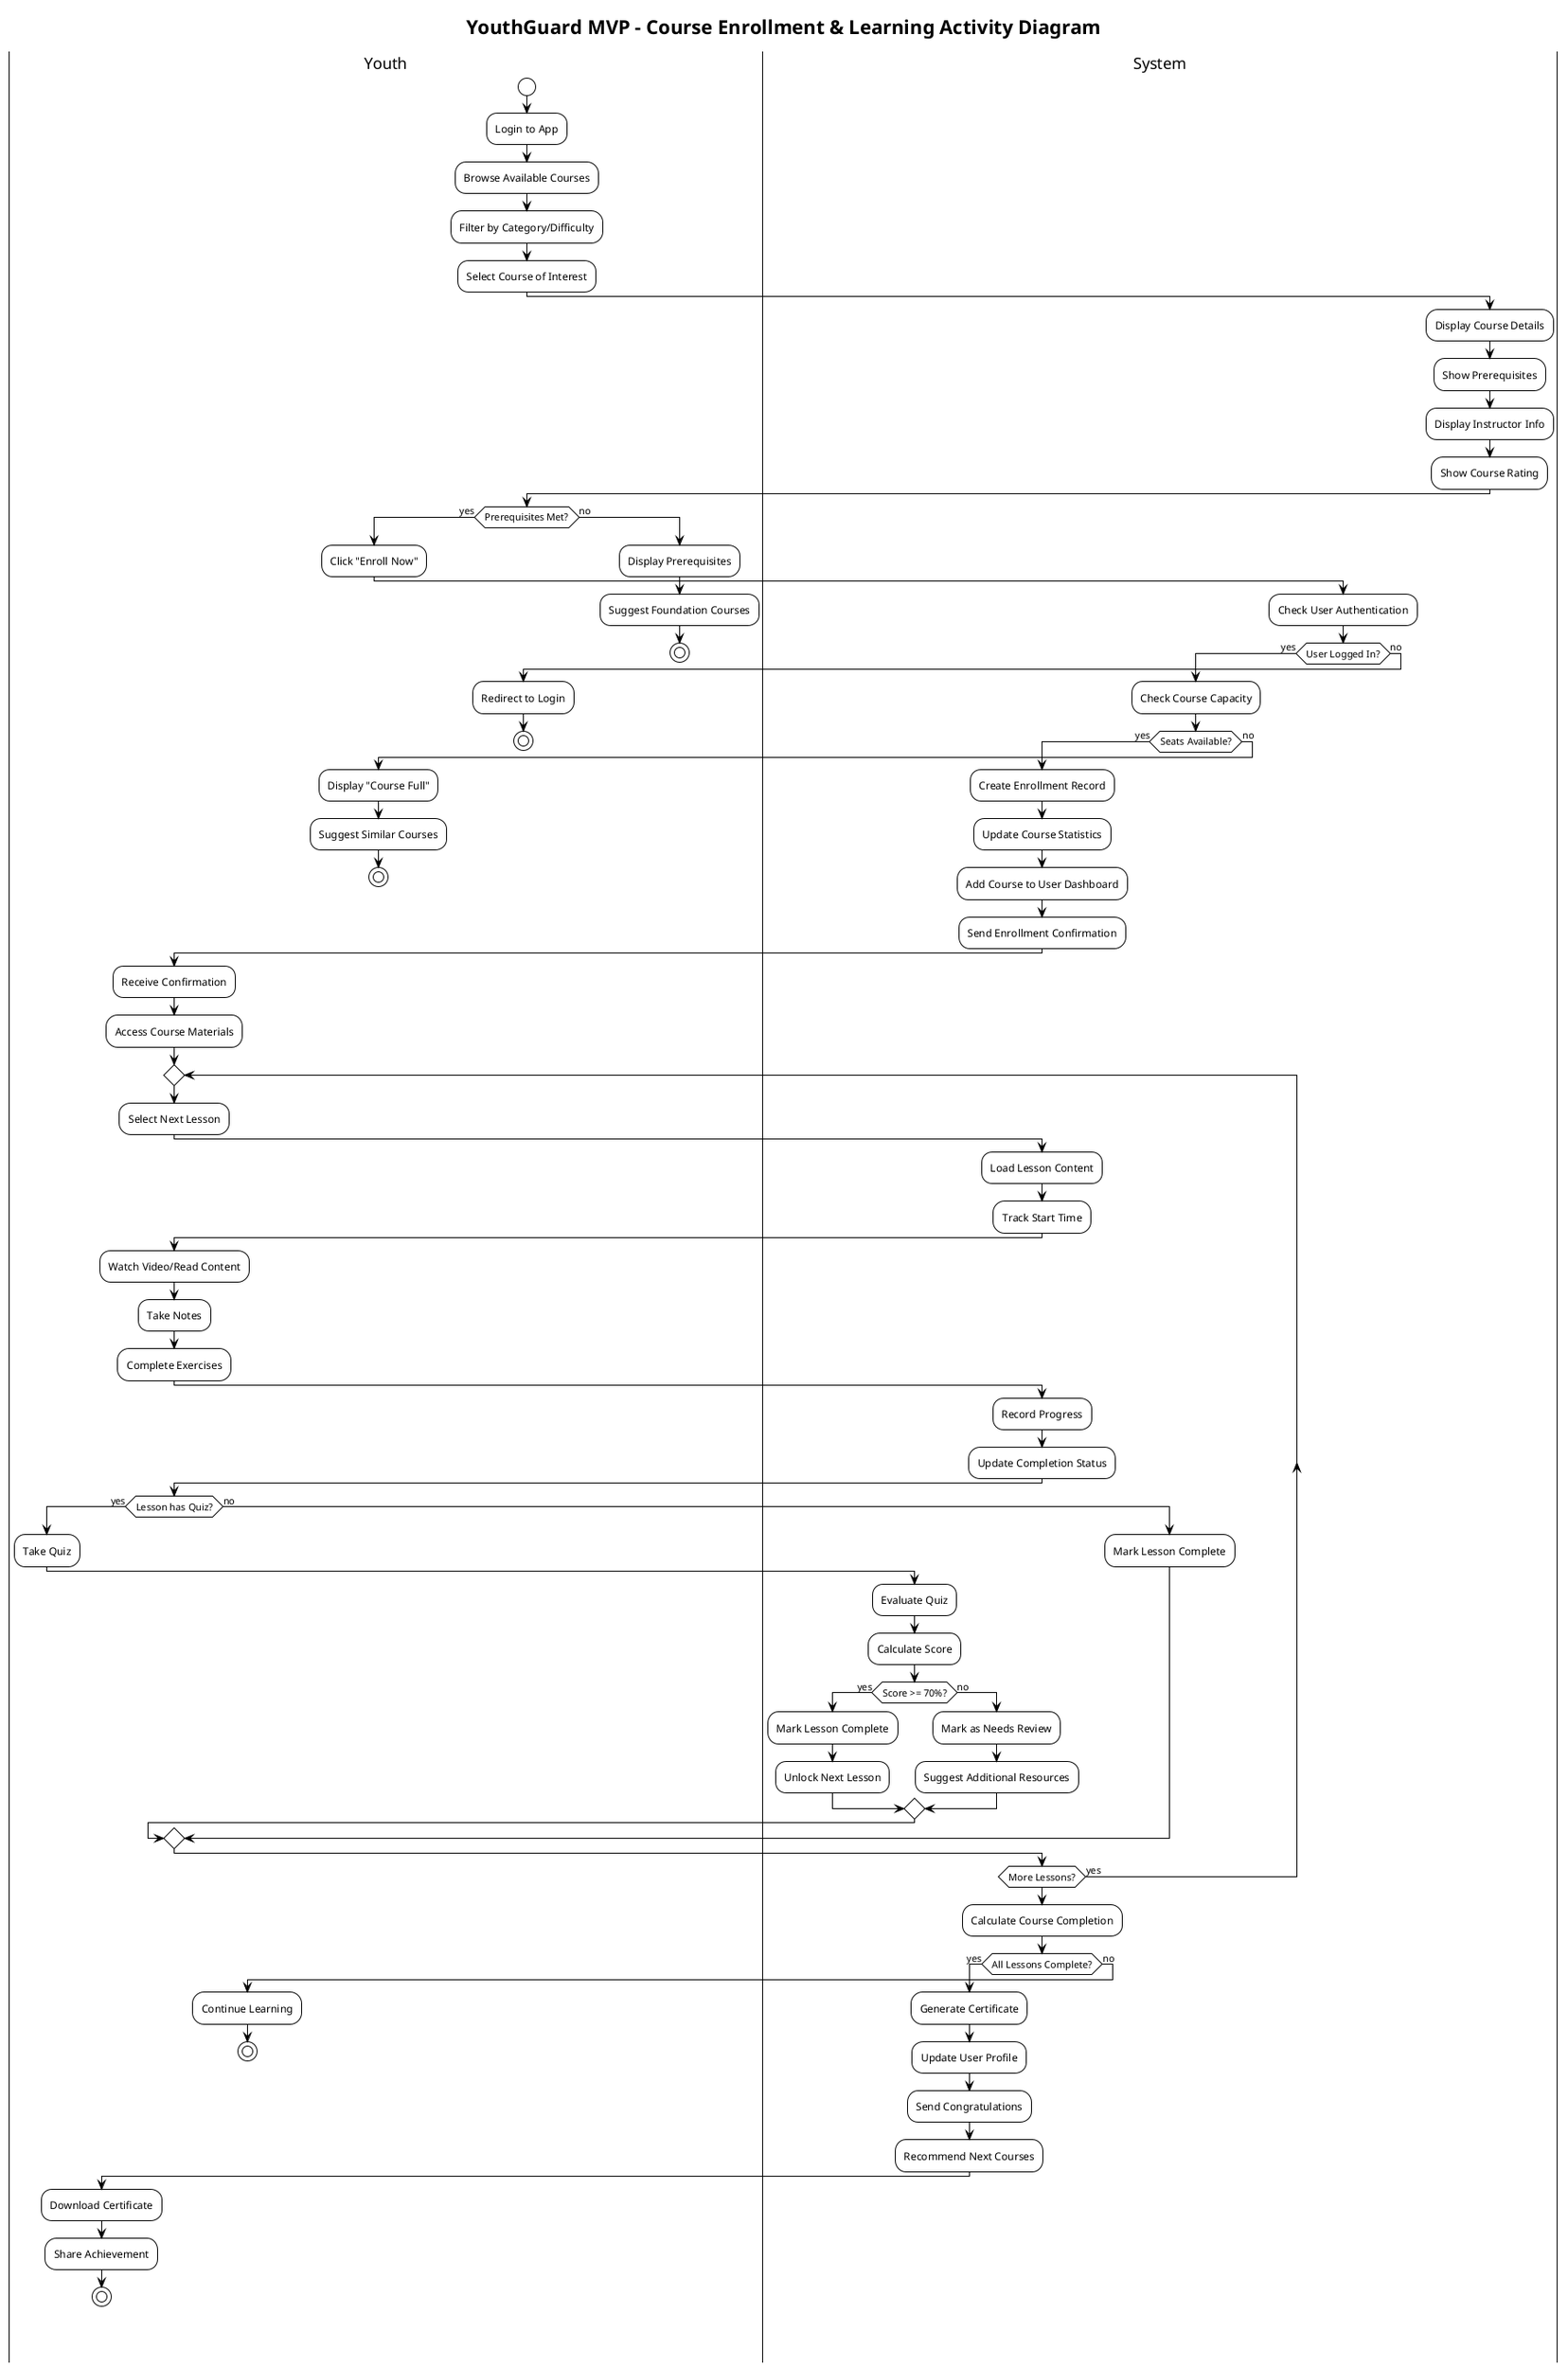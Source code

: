 @startuml YouthGuard_Activity_CourseEnrollment
!theme plain
title YouthGuard MVP - Course Enrollment & Learning Activity Diagram

|Youth|
start
:Login to App;
:Browse Available Courses;
:Filter by Category/Difficulty;
:Select Course of Interest;

|System|
:Display Course Details;
:Show Prerequisites;
:Display Instructor Info;
:Show Course Rating;

|Youth|
if (Prerequisites Met?) then (yes)
  :Click "Enroll Now";
  
  |System|
  :Check User Authentication;
  if (User Logged In?) then (yes)
    :Check Course Capacity;
    if (Seats Available?) then (yes)
      :Create Enrollment Record;
      :Update Course Statistics;
      :Add Course to User Dashboard;
      :Send Enrollment Confirmation;
      
      |Youth|
      :Receive Confirmation;
      :Access Course Materials;
      
      repeat
        |Youth|
        :Select Next Lesson;
        
        |System|
        :Load Lesson Content;
        :Track Start Time;
        
        |Youth|
        :Watch Video/Read Content;
        :Take Notes;
        :Complete Exercises;
        
        |System|
        :Record Progress;
        :Update Completion Status;
        
        |Youth|
        if (Lesson has Quiz?) then (yes)
          :Take Quiz;
          
          |System|
          :Evaluate Quiz;
          :Calculate Score;
          if (Score >= 70%?) then (yes)
            :Mark Lesson Complete;
            :Unlock Next Lesson;
          else (no)
            :Mark as Needs Review;
            :Suggest Additional Resources;
          endif
        else (no)
          :Mark Lesson Complete;
        endif
        
      repeat while (More Lessons?) is (yes)
      
      |System|
      :Calculate Course Completion;
      if (All Lessons Complete?) then (yes)
        :Generate Certificate;
        :Update User Profile;
        :Send Congratulations;
        :Recommend Next Courses;
        
        |Youth|
        :Download Certificate;
        :Share Achievement;
        stop
      else (no)
        :Continue Learning;
        stop
      endif
      
    else (no)
      :Display "Course Full";
      :Suggest Similar Courses;
      stop
    endif
  else (no)
    :Redirect to Login;
    stop
  endif
else (no)
  :Display Prerequisites;
  :Suggest Foundation Courses;
  stop
endif

@enduml